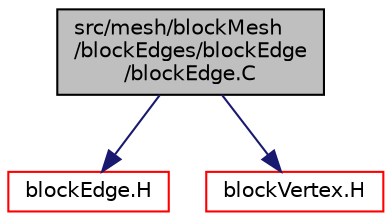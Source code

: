 digraph "src/mesh/blockMesh/blockEdges/blockEdge/blockEdge.C"
{
  bgcolor="transparent";
  edge [fontname="Helvetica",fontsize="10",labelfontname="Helvetica",labelfontsize="10"];
  node [fontname="Helvetica",fontsize="10",shape=record];
  Node1 [label="src/mesh/blockMesh\l/blockEdges/blockEdge\l/blockEdge.C",height=0.2,width=0.4,color="black", fillcolor="grey75", style="filled" fontcolor="black"];
  Node1 -> Node2 [color="midnightblue",fontsize="10",style="solid",fontname="Helvetica"];
  Node2 [label="blockEdge.H",height=0.2,width=0.4,color="red",URL="$blockEdge_8H.html"];
  Node1 -> Node3 [color="midnightblue",fontsize="10",style="solid",fontname="Helvetica"];
  Node3 [label="blockVertex.H",height=0.2,width=0.4,color="red",URL="$blockVertex_8H.html"];
}
